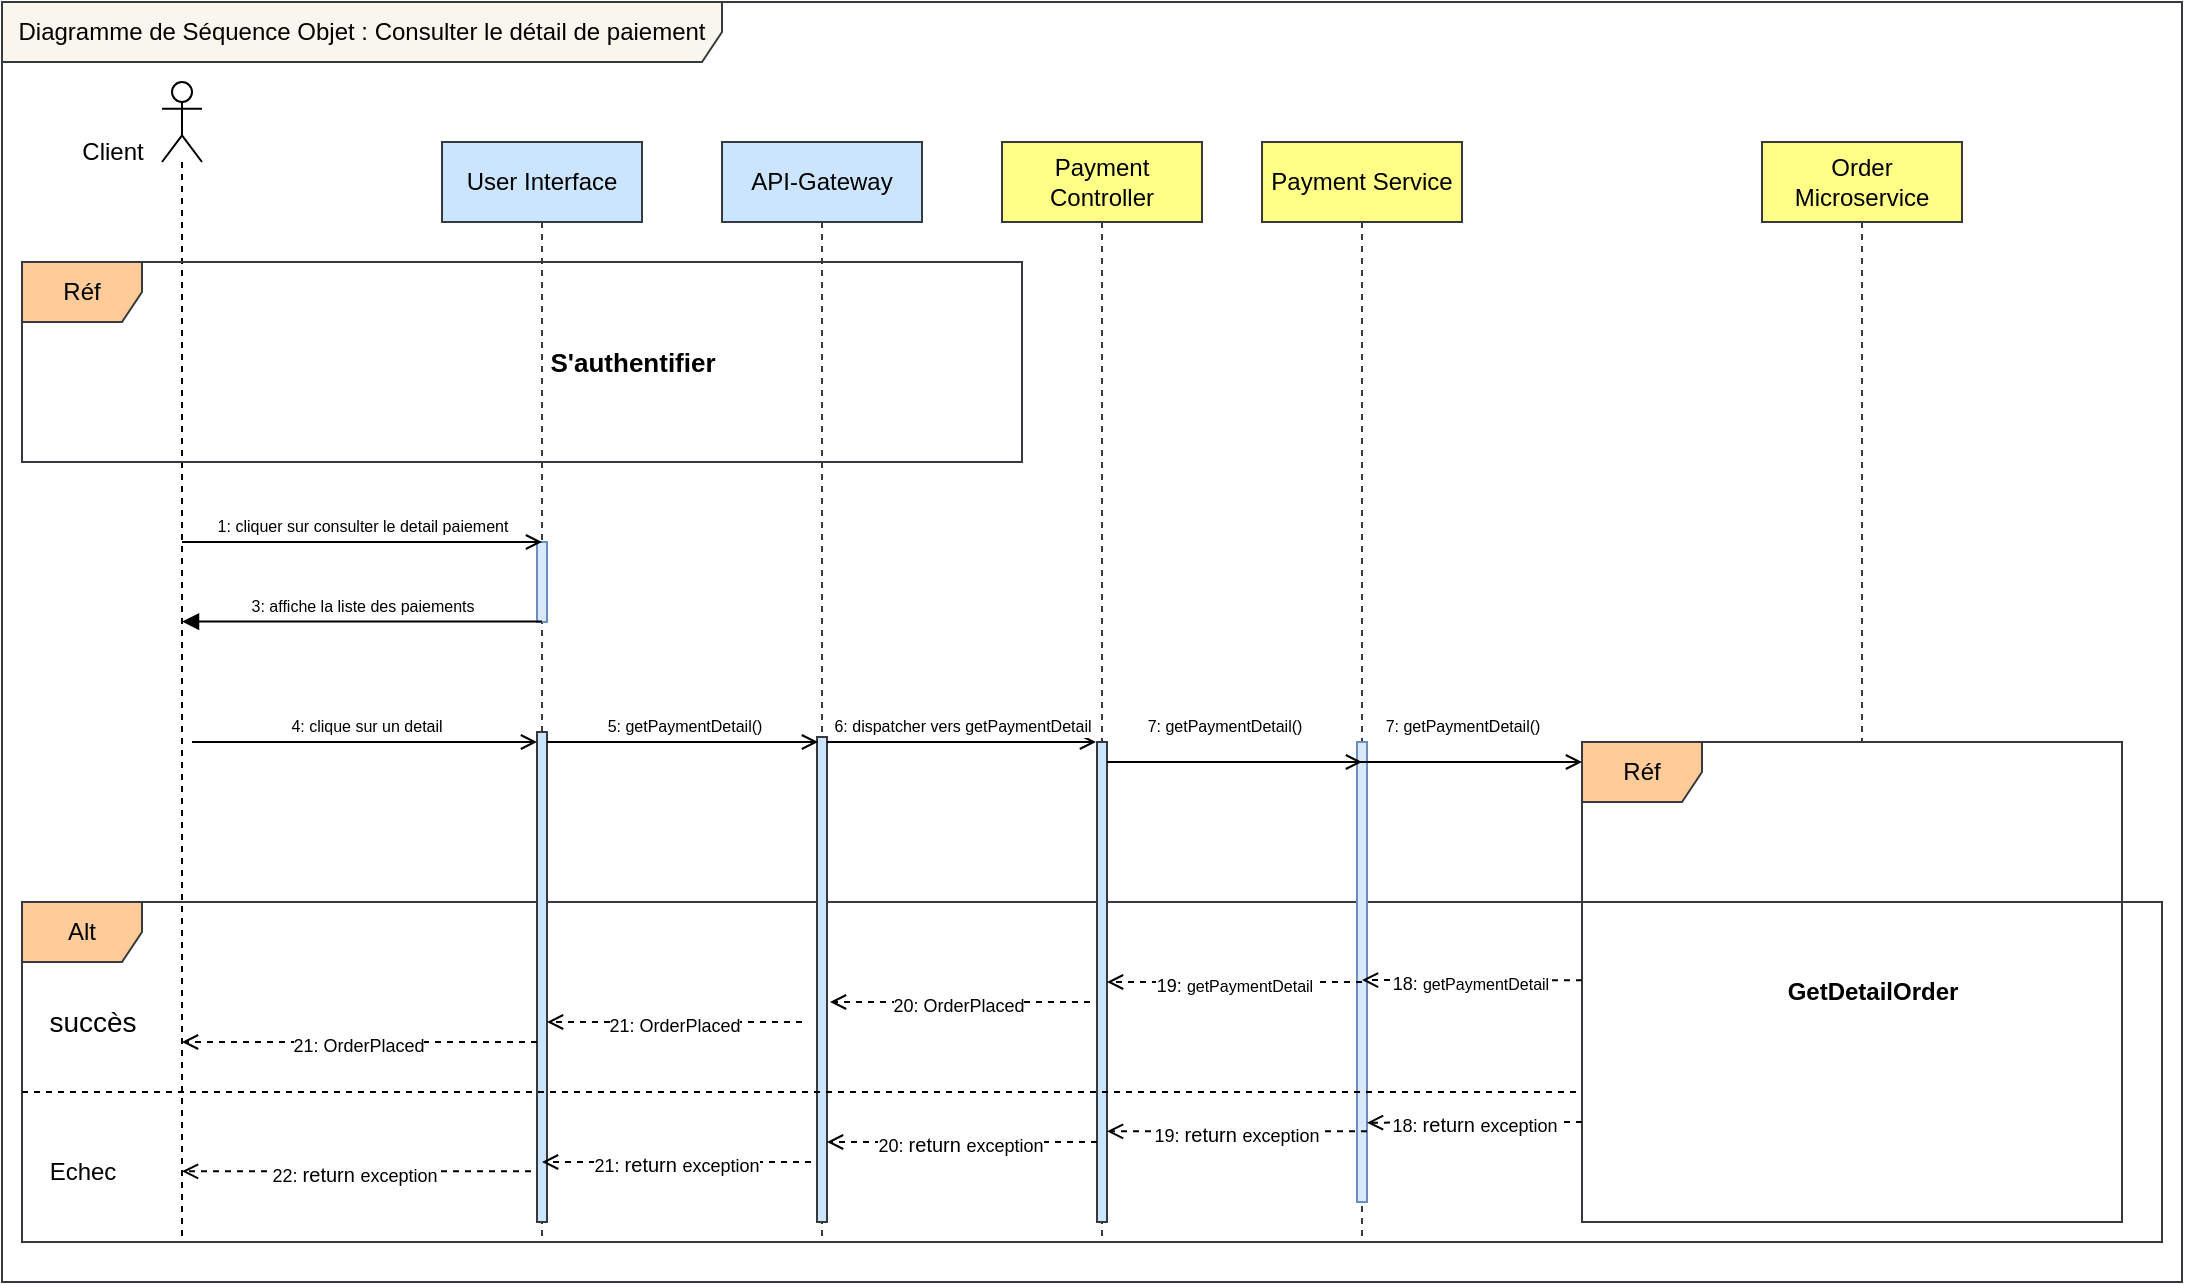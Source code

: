 <mxfile version="24.7.16">
  <diagram name="Page-1" id="hstbj9NbxIu9y6kMWlXi">
    <mxGraphModel dx="833" dy="432" grid="1" gridSize="10" guides="1" tooltips="1" connect="1" arrows="1" fold="1" page="1" pageScale="1" pageWidth="850" pageHeight="1100" math="0" shadow="0">
      <root>
        <mxCell id="0" />
        <mxCell id="1" parent="0" />
        <mxCell id="dDlcalPJPc9BEfTmvSJ7-1" value="Alt" style="shape=umlFrame;whiteSpace=wrap;html=1;pointerEvents=0;fillColor=#ffcc99;strokeColor=#36393d;" vertex="1" parent="1">
          <mxGeometry x="290" y="490" width="1070" height="170" as="geometry" />
        </mxCell>
        <mxCell id="dDlcalPJPc9BEfTmvSJ7-2" value="" style="shape=umlLifeline;perimeter=lifelinePerimeter;whiteSpace=wrap;html=1;container=1;dropTarget=0;collapsible=0;recursiveResize=0;outlineConnect=0;portConstraint=eastwest;newEdgeStyle={&quot;curved&quot;:0,&quot;rounded&quot;:0};participant=umlActor;size=40;" vertex="1" parent="1">
          <mxGeometry x="360" y="80" width="20" height="580" as="geometry" />
        </mxCell>
        <mxCell id="dDlcalPJPc9BEfTmvSJ7-3" value="User Interface" style="shape=umlLifeline;perimeter=lifelinePerimeter;whiteSpace=wrap;html=1;container=1;dropTarget=0;collapsible=0;recursiveResize=0;outlineConnect=0;portConstraint=eastwest;newEdgeStyle={&quot;curved&quot;:0,&quot;rounded&quot;:0};fillColor=#cce5ff;strokeColor=#36393d;" vertex="1" parent="1">
          <mxGeometry x="500" y="110" width="100" height="550" as="geometry" />
        </mxCell>
        <mxCell id="dDlcalPJPc9BEfTmvSJ7-4" value="" style="html=1;points=[[0,0,0,0,5],[0,1,0,0,-5],[1,0,0,0,5],[1,1,0,0,-5]];perimeter=orthogonalPerimeter;outlineConnect=0;targetShapes=umlLifeline;portConstraint=eastwest;newEdgeStyle={&quot;curved&quot;:0,&quot;rounded&quot;:0};fillColor=#cce5ff;strokeColor=#36393d;" vertex="1" parent="dDlcalPJPc9BEfTmvSJ7-3">
          <mxGeometry x="47.5" y="295" width="5" height="245" as="geometry" />
        </mxCell>
        <mxCell id="dDlcalPJPc9BEfTmvSJ7-5" value="" style="html=1;points=[[0,0,0,0,5],[0,1,0,0,-5],[1,0,0,0,5],[1,1,0,0,-5]];perimeter=orthogonalPerimeter;outlineConnect=0;targetShapes=umlLifeline;portConstraint=eastwest;newEdgeStyle={&quot;curved&quot;:0,&quot;rounded&quot;:0};fillColor=#dae8fc;strokeColor=#6c8ebf;" vertex="1" parent="dDlcalPJPc9BEfTmvSJ7-3">
          <mxGeometry x="47.5" y="200" width="5" height="40" as="geometry" />
        </mxCell>
        <mxCell id="dDlcalPJPc9BEfTmvSJ7-6" value="API-Gateway" style="shape=umlLifeline;perimeter=lifelinePerimeter;whiteSpace=wrap;html=1;container=1;dropTarget=0;collapsible=0;recursiveResize=0;outlineConnect=0;portConstraint=eastwest;newEdgeStyle={&quot;curved&quot;:0,&quot;rounded&quot;:0};fillColor=#cce5ff;strokeColor=#36393d;" vertex="1" parent="1">
          <mxGeometry x="640" y="110" width="100" height="550" as="geometry" />
        </mxCell>
        <mxCell id="dDlcalPJPc9BEfTmvSJ7-7" value="" style="html=1;points=[[0,0,0,0,5],[0,1,0,0,-5],[1,0,0,0,5],[1,1,0,0,-5]];perimeter=orthogonalPerimeter;outlineConnect=0;targetShapes=umlLifeline;portConstraint=eastwest;newEdgeStyle={&quot;curved&quot;:0,&quot;rounded&quot;:0};fillColor=#cce5ff;strokeColor=#36393d;" vertex="1" parent="dDlcalPJPc9BEfTmvSJ7-6">
          <mxGeometry x="47.5" y="297.5" width="5" height="242.5" as="geometry" />
        </mxCell>
        <mxCell id="dDlcalPJPc9BEfTmvSJ7-8" value="Payment Controller" style="shape=umlLifeline;perimeter=lifelinePerimeter;whiteSpace=wrap;html=1;container=1;dropTarget=0;collapsible=0;recursiveResize=0;outlineConnect=0;portConstraint=eastwest;newEdgeStyle={&quot;curved&quot;:0,&quot;rounded&quot;:0};fillColor=#ffff88;strokeColor=#36393d;" vertex="1" parent="1">
          <mxGeometry x="780" y="110" width="100" height="550" as="geometry" />
        </mxCell>
        <mxCell id="dDlcalPJPc9BEfTmvSJ7-9" value="Payment Service" style="shape=umlLifeline;perimeter=lifelinePerimeter;whiteSpace=wrap;html=1;container=1;dropTarget=0;collapsible=0;recursiveResize=0;outlineConnect=0;portConstraint=eastwest;newEdgeStyle={&quot;curved&quot;:0,&quot;rounded&quot;:0};fillColor=#ffff88;strokeColor=#36393d;" vertex="1" parent="1">
          <mxGeometry x="910" y="110" width="100" height="550" as="geometry" />
        </mxCell>
        <mxCell id="dDlcalPJPc9BEfTmvSJ7-11" value="Réf" style="shape=umlFrame;whiteSpace=wrap;html=1;pointerEvents=0;fillColor=#ffcc99;strokeColor=#36393d;" vertex="1" parent="1">
          <mxGeometry x="290" y="170" width="500" height="100" as="geometry" />
        </mxCell>
        <mxCell id="dDlcalPJPc9BEfTmvSJ7-12" value="&lt;b&gt;&lt;font style=&quot;font-size: 13px;&quot;&gt;S&#39;authentifier&lt;/font&gt;&lt;/b&gt;" style="text;html=1;align=center;verticalAlign=middle;resizable=0;points=[];autosize=1;strokeColor=none;fillColor=none;" vertex="1" parent="1">
          <mxGeometry x="540" y="205" width="110" height="30" as="geometry" />
        </mxCell>
        <mxCell id="dDlcalPJPc9BEfTmvSJ7-13" value="&lt;font style=&quot;font-size: 8px;&quot;&gt;1: cliquer sur consulter le detail paiement&lt;br&gt;&lt;/font&gt;" style="html=1;verticalAlign=bottom;endArrow=open;curved=0;rounded=0;endFill=0;" edge="1" parent="1" source="dDlcalPJPc9BEfTmvSJ7-2">
          <mxGeometry width="80" relative="1" as="geometry">
            <mxPoint x="375.31" y="310" as="sourcePoint" />
            <mxPoint x="550" y="310" as="targetPoint" />
          </mxGeometry>
        </mxCell>
        <mxCell id="dDlcalPJPc9BEfTmvSJ7-14" value="&lt;font style=&quot;font-size: 8px;&quot;&gt;3: affiche la liste des paiements&lt;br&gt;&lt;/font&gt;" style="html=1;verticalAlign=bottom;endArrow=block;curved=0;rounded=0;" edge="1" parent="1" target="dDlcalPJPc9BEfTmvSJ7-2">
          <mxGeometry width="80" relative="1" as="geometry">
            <mxPoint x="550" y="349.76" as="sourcePoint" />
            <mxPoint x="375.5" y="349.76" as="targetPoint" />
          </mxGeometry>
        </mxCell>
        <mxCell id="dDlcalPJPc9BEfTmvSJ7-15" value="&lt;font style=&quot;font-size: 8px;&quot;&gt;4: clique sur un detail&lt;br&gt;&lt;/font&gt;" style="html=1;verticalAlign=bottom;endArrow=open;curved=0;rounded=0;entryX=0;entryY=0;entryDx=0;entryDy=5;entryPerimeter=0;endFill=0;" edge="1" parent="1" target="dDlcalPJPc9BEfTmvSJ7-4">
          <mxGeometry width="80" relative="1" as="geometry">
            <mxPoint x="375" y="410" as="sourcePoint" />
            <mxPoint x="540" y="410" as="targetPoint" />
          </mxGeometry>
        </mxCell>
        <mxCell id="dDlcalPJPc9BEfTmvSJ7-16" value="&lt;font style=&quot;font-size: 8px;&quot;&gt;5: getPaymentDetail()&lt;/font&gt;" style="html=1;verticalAlign=bottom;endArrow=open;curved=0;rounded=0;exitX=1;exitY=0;exitDx=0;exitDy=5;exitPerimeter=0;endFill=0;" edge="1" parent="1" source="dDlcalPJPc9BEfTmvSJ7-4">
          <mxGeometry width="80" relative="1" as="geometry">
            <mxPoint x="560" y="410" as="sourcePoint" />
            <mxPoint x="688" y="410" as="targetPoint" />
          </mxGeometry>
        </mxCell>
        <mxCell id="dDlcalPJPc9BEfTmvSJ7-17" value="" style="html=1;points=[[0,0,0,0,5],[0,1,0,0,-5],[1,0,0,0,5],[1,1,0,0,-5]];perimeter=orthogonalPerimeter;outlineConnect=0;targetShapes=umlLifeline;portConstraint=eastwest;newEdgeStyle={&quot;curved&quot;:0,&quot;rounded&quot;:0};fillColor=#cce5ff;strokeColor=#36393d;" vertex="1" parent="1">
          <mxGeometry x="827.5" y="410" width="5" height="240" as="geometry" />
        </mxCell>
        <mxCell id="dDlcalPJPc9BEfTmvSJ7-18" value="" style="html=1;points=[[0,0,0,0,5],[0,1,0,0,-5],[1,0,0,0,5],[1,1,0,0,-5]];perimeter=orthogonalPerimeter;outlineConnect=0;targetShapes=umlLifeline;portConstraint=eastwest;newEdgeStyle={&quot;curved&quot;:0,&quot;rounded&quot;:0};fillColor=#dae8fc;strokeColor=#6c8ebf;" vertex="1" parent="1">
          <mxGeometry x="957.5" y="410" width="5" height="230" as="geometry" />
        </mxCell>
        <mxCell id="dDlcalPJPc9BEfTmvSJ7-19" value="&lt;font style=&quot;font-size: 8px;&quot;&gt;6: dispatcher vers &lt;font style=&quot;font-size: 8px;&quot;&gt;getPaymentDetail&lt;/font&gt;&lt;/font&gt;" style="html=1;verticalAlign=bottom;endArrow=open;curved=0;rounded=0;endFill=0;" edge="1" parent="1" source="dDlcalPJPc9BEfTmvSJ7-7">
          <mxGeometry x="-0.003" width="80" relative="1" as="geometry">
            <mxPoint x="697" y="410" as="sourcePoint" />
            <mxPoint x="827" y="410" as="targetPoint" />
            <mxPoint as="offset" />
          </mxGeometry>
        </mxCell>
        <mxCell id="dDlcalPJPc9BEfTmvSJ7-20" value="&lt;font style=&quot;font-size: 8px;&quot;&gt;7: &lt;/font&gt;&lt;font style=&quot;font-size: 8px;&quot;&gt;&lt;font style=&quot;font-size: 8px;&quot;&gt;getPaymentDetail&lt;/font&gt;&lt;/font&gt;&lt;font style=&quot;font-size: 8px;&quot;&gt;&lt;font style=&quot;font-size: 8px;&quot;&gt;&lt;font style=&quot;font-size: 8px;&quot;&gt;()&lt;/font&gt;&lt;/font&gt;&lt;/font&gt;" style="html=1;verticalAlign=bottom;endArrow=open;rounded=0;endFill=0;" edge="1" parent="1" source="dDlcalPJPc9BEfTmvSJ7-17">
          <mxGeometry x="-0.08" y="10" width="80" relative="1" as="geometry">
            <mxPoint x="840" y="420" as="sourcePoint" />
            <mxPoint x="960" y="420" as="targetPoint" />
            <mxPoint as="offset" />
          </mxGeometry>
        </mxCell>
        <mxCell id="dDlcalPJPc9BEfTmvSJ7-21" value="Echec" style="text;html=1;align=center;verticalAlign=middle;resizable=0;points=[];autosize=1;strokeColor=none;fillColor=none;" vertex="1" parent="1">
          <mxGeometry x="290" y="610" width="60" height="30" as="geometry" />
        </mxCell>
        <mxCell id="dDlcalPJPc9BEfTmvSJ7-22" value="&lt;h2 style=&quot;font-size: 17px;&quot; class=&quot;AdresseDefinition&quot;&gt;&#x9;&#x9;&#x9;&#x9;&lt;font style=&quot;font-size: 14px; font-weight: normal;&quot;&gt;succès&lt;/font&gt;&lt;/h2&gt;" style="text;html=1;align=center;verticalAlign=middle;resizable=0;points=[];autosize=1;strokeColor=none;fillColor=none;" vertex="1" parent="1">
          <mxGeometry x="290" y="520" width="70" height="60" as="geometry" />
        </mxCell>
        <mxCell id="dDlcalPJPc9BEfTmvSJ7-23" value="" style="line;strokeWidth=1;fillColor=none;align=left;verticalAlign=middle;spacingTop=-1;spacingLeft=3;spacingRight=3;rotatable=0;labelPosition=right;points=[];portConstraint=eastwest;strokeColor=inherit;dashed=1;" vertex="1" parent="1">
          <mxGeometry x="290" y="581" width="780" height="8" as="geometry" />
        </mxCell>
        <mxCell id="dDlcalPJPc9BEfTmvSJ7-24" value="Diagramme de Séquence Objet : Consulter le détail de paiement" style="shape=umlFrame;whiteSpace=wrap;html=1;pointerEvents=0;width=360;height=30;fillColor=#f9f7ed;strokeColor=#36393d;" vertex="1" parent="1">
          <mxGeometry x="280" y="40" width="1090" height="640" as="geometry" />
        </mxCell>
        <mxCell id="dDlcalPJPc9BEfTmvSJ7-25" value="Client" style="text;html=1;align=center;verticalAlign=middle;resizable=0;points=[];autosize=1;strokeColor=none;fillColor=none;" vertex="1" parent="1">
          <mxGeometry x="310" y="100" width="50" height="30" as="geometry" />
        </mxCell>
        <mxCell id="dDlcalPJPc9BEfTmvSJ7-27" value="Order Microservice" style="shape=umlLifeline;perimeter=lifelinePerimeter;whiteSpace=wrap;html=1;container=1;dropTarget=0;collapsible=0;recursiveResize=0;outlineConnect=0;portConstraint=eastwest;newEdgeStyle={&quot;curved&quot;:0,&quot;rounded&quot;:0};fillColor=#ffff88;strokeColor=#36393d;" vertex="1" parent="1">
          <mxGeometry x="1160" y="110" width="100" height="300" as="geometry" />
        </mxCell>
        <mxCell id="dDlcalPJPc9BEfTmvSJ7-51" value="" style="html=1;verticalAlign=bottom;endArrow=open;rounded=0;dashed=1;endFill=0;" edge="1" parent="1" target="dDlcalPJPc9BEfTmvSJ7-17">
          <mxGeometry x="-0.08" y="10" width="80" relative="1" as="geometry">
            <mxPoint x="960" y="530" as="sourcePoint" />
            <mxPoint x="840" y="530" as="targetPoint" />
            <mxPoint as="offset" />
          </mxGeometry>
        </mxCell>
        <mxCell id="dDlcalPJPc9BEfTmvSJ7-52" value="&lt;font style=&quot;font-size: 9px;&quot;&gt;19: &lt;/font&gt;&lt;font style=&quot;font-size: 8px;&quot;&gt;&lt;font style=&quot;font-size: 8px;&quot;&gt;getPaymentDetail&lt;/font&gt;&lt;/font&gt;" style="edgeLabel;html=1;align=center;verticalAlign=middle;resizable=0;points=[];" vertex="1" connectable="0" parent="dDlcalPJPc9BEfTmvSJ7-51">
          <mxGeometry x="0.014" y="1" relative="1" as="geometry">
            <mxPoint as="offset" />
          </mxGeometry>
        </mxCell>
        <mxCell id="dDlcalPJPc9BEfTmvSJ7-53" value="" style="html=1;verticalAlign=bottom;endArrow=open;rounded=0;dashed=1;endFill=0;" edge="1" parent="1">
          <mxGeometry x="-0.08" y="10" width="80" relative="1" as="geometry">
            <mxPoint x="824" y="540" as="sourcePoint" />
            <mxPoint x="694" y="540" as="targetPoint" />
            <mxPoint as="offset" />
          </mxGeometry>
        </mxCell>
        <mxCell id="dDlcalPJPc9BEfTmvSJ7-54" value="&lt;font style=&quot;font-size: 9px;&quot;&gt;20&lt;/font&gt;&lt;font style=&quot;font-size: 9px;&quot;&gt;: OrderPlaced&lt;/font&gt;" style="edgeLabel;html=1;align=center;verticalAlign=middle;resizable=0;points=[];" vertex="1" connectable="0" parent="dDlcalPJPc9BEfTmvSJ7-53">
          <mxGeometry x="0.014" y="1" relative="1" as="geometry">
            <mxPoint as="offset" />
          </mxGeometry>
        </mxCell>
        <mxCell id="dDlcalPJPc9BEfTmvSJ7-55" value="" style="html=1;verticalAlign=bottom;endArrow=open;rounded=0;dashed=1;endFill=0;" edge="1" parent="1" target="dDlcalPJPc9BEfTmvSJ7-4">
          <mxGeometry x="-0.08" y="10" width="80" relative="1" as="geometry">
            <mxPoint x="680" y="550" as="sourcePoint" />
            <mxPoint x="560" y="550" as="targetPoint" />
            <mxPoint as="offset" />
          </mxGeometry>
        </mxCell>
        <mxCell id="dDlcalPJPc9BEfTmvSJ7-56" value="&lt;font style=&quot;font-size: 9px;&quot;&gt;21: OrderPlaced&lt;/font&gt;" style="edgeLabel;html=1;align=center;verticalAlign=middle;resizable=0;points=[];" vertex="1" connectable="0" parent="dDlcalPJPc9BEfTmvSJ7-55">
          <mxGeometry x="0.014" y="1" relative="1" as="geometry">
            <mxPoint as="offset" />
          </mxGeometry>
        </mxCell>
        <mxCell id="dDlcalPJPc9BEfTmvSJ7-57" value="" style="html=1;verticalAlign=bottom;endArrow=open;rounded=0;dashed=1;endFill=0;" edge="1" parent="1" source="dDlcalPJPc9BEfTmvSJ7-4" target="dDlcalPJPc9BEfTmvSJ7-2">
          <mxGeometry x="-0.08" y="10" width="80" relative="1" as="geometry">
            <mxPoint x="540" y="560" as="sourcePoint" />
            <mxPoint x="415" y="560" as="targetPoint" />
            <mxPoint as="offset" />
            <Array as="points">
              <mxPoint x="510" y="560" />
            </Array>
          </mxGeometry>
        </mxCell>
        <mxCell id="dDlcalPJPc9BEfTmvSJ7-58" value="&lt;font style=&quot;font-size: 9px;&quot;&gt;21: OrderPlaced&lt;/font&gt;" style="edgeLabel;html=1;align=center;verticalAlign=middle;resizable=0;points=[];" vertex="1" connectable="0" parent="dDlcalPJPc9BEfTmvSJ7-57">
          <mxGeometry x="0.014" y="1" relative="1" as="geometry">
            <mxPoint as="offset" />
          </mxGeometry>
        </mxCell>
        <mxCell id="dDlcalPJPc9BEfTmvSJ7-59" value="" style="html=1;verticalAlign=bottom;endArrow=open;rounded=0;dashed=1;endFill=0;" edge="1" parent="1" target="dDlcalPJPc9BEfTmvSJ7-17">
          <mxGeometry x="-0.08" y="10" width="80" relative="1" as="geometry">
            <mxPoint x="962.5" y="604.66" as="sourcePoint" />
            <mxPoint x="836" y="605" as="targetPoint" />
            <mxPoint as="offset" />
          </mxGeometry>
        </mxCell>
        <mxCell id="dDlcalPJPc9BEfTmvSJ7-60" value="&lt;font style=&quot;font-size: 9px;&quot;&gt;19: &lt;/font&gt;&lt;font style=&quot;font-size: 10px;&quot;&gt;return &lt;/font&gt;&lt;font style=&quot;font-size: 9px;&quot;&gt;exception&lt;br&gt;&lt;/font&gt;" style="edgeLabel;html=1;align=center;verticalAlign=middle;resizable=0;points=[];" vertex="1" connectable="0" parent="dDlcalPJPc9BEfTmvSJ7-59">
          <mxGeometry x="0.014" y="1" relative="1" as="geometry">
            <mxPoint as="offset" />
          </mxGeometry>
        </mxCell>
        <mxCell id="dDlcalPJPc9BEfTmvSJ7-61" value="" style="html=1;verticalAlign=bottom;endArrow=open;rounded=0;dashed=1;endFill=0;" edge="1" parent="1" target="dDlcalPJPc9BEfTmvSJ7-7">
          <mxGeometry x="-0.08" y="10" width="80" relative="1" as="geometry">
            <mxPoint x="827.5" y="610" as="sourcePoint" />
            <mxPoint x="700.5" y="610" as="targetPoint" />
            <mxPoint as="offset" />
          </mxGeometry>
        </mxCell>
        <mxCell id="dDlcalPJPc9BEfTmvSJ7-62" value="&lt;font style=&quot;font-size: 9px;&quot;&gt;20: &lt;/font&gt;&lt;font style=&quot;font-size: 10px;&quot;&gt;return &lt;/font&gt;&lt;font style=&quot;font-size: 9px;&quot;&gt;exception&lt;/font&gt;" style="edgeLabel;html=1;align=center;verticalAlign=middle;resizable=0;points=[];" vertex="1" connectable="0" parent="dDlcalPJPc9BEfTmvSJ7-61">
          <mxGeometry x="0.014" y="1" relative="1" as="geometry">
            <mxPoint as="offset" />
          </mxGeometry>
        </mxCell>
        <mxCell id="dDlcalPJPc9BEfTmvSJ7-63" value="" style="html=1;verticalAlign=bottom;endArrow=open;rounded=0;dashed=1;endFill=0;" edge="1" parent="1">
          <mxGeometry x="-0.08" y="10" width="80" relative="1" as="geometry">
            <mxPoint x="684.5" y="620" as="sourcePoint" />
            <mxPoint x="550" y="620" as="targetPoint" />
            <mxPoint as="offset" />
          </mxGeometry>
        </mxCell>
        <mxCell id="dDlcalPJPc9BEfTmvSJ7-64" value="&lt;font style=&quot;font-size: 9px;&quot;&gt;21: &lt;/font&gt;&lt;font style=&quot;font-size: 10px;&quot;&gt;return &lt;/font&gt;&lt;font style=&quot;font-size: 9px;&quot;&gt;exception&lt;/font&gt;" style="edgeLabel;html=1;align=center;verticalAlign=middle;resizable=0;points=[];" vertex="1" connectable="0" parent="dDlcalPJPc9BEfTmvSJ7-63">
          <mxGeometry x="0.014" y="1" relative="1" as="geometry">
            <mxPoint as="offset" />
          </mxGeometry>
        </mxCell>
        <mxCell id="dDlcalPJPc9BEfTmvSJ7-65" value="" style="html=1;verticalAlign=bottom;endArrow=open;rounded=0;dashed=1;endFill=0;" edge="1" parent="1" target="dDlcalPJPc9BEfTmvSJ7-2">
          <mxGeometry x="-0.08" y="10" width="80" relative="1" as="geometry">
            <mxPoint x="544.5" y="624.66" as="sourcePoint" />
            <mxPoint x="410" y="624.66" as="targetPoint" />
            <mxPoint as="offset" />
          </mxGeometry>
        </mxCell>
        <mxCell id="dDlcalPJPc9BEfTmvSJ7-66" value="&lt;font style=&quot;font-size: 9px;&quot;&gt;22: &lt;/font&gt;&lt;font style=&quot;font-size: 10px;&quot;&gt;return &lt;/font&gt;&lt;font style=&quot;font-size: 9px;&quot;&gt;exception&lt;/font&gt;" style="edgeLabel;html=1;align=center;verticalAlign=middle;resizable=0;points=[];" vertex="1" connectable="0" parent="dDlcalPJPc9BEfTmvSJ7-65">
          <mxGeometry x="0.014" y="1" relative="1" as="geometry">
            <mxPoint as="offset" />
          </mxGeometry>
        </mxCell>
        <mxCell id="dDlcalPJPc9BEfTmvSJ7-67" value="Réf" style="shape=umlFrame;whiteSpace=wrap;html=1;pointerEvents=0;fillColor=#ffcc99;strokeColor=#36393d;" vertex="1" parent="1">
          <mxGeometry x="1070" y="410" width="270" height="240" as="geometry" />
        </mxCell>
        <mxCell id="dDlcalPJPc9BEfTmvSJ7-68" value="&lt;b&gt;GetDetailOrder&lt;/b&gt;" style="text;html=1;align=center;verticalAlign=middle;resizable=0;points=[];autosize=1;strokeColor=none;fillColor=none;" vertex="1" parent="1">
          <mxGeometry x="1160" y="520" width="110" height="30" as="geometry" />
        </mxCell>
        <mxCell id="dDlcalPJPc9BEfTmvSJ7-69" value="&lt;font style=&quot;font-size: 8px;&quot;&gt;7: &lt;/font&gt;&lt;font style=&quot;font-size: 8px;&quot;&gt;&lt;font style=&quot;font-size: 8px;&quot;&gt;getPaymentDetail&lt;/font&gt;&lt;/font&gt;&lt;font style=&quot;font-size: 8px;&quot;&gt;&lt;font style=&quot;font-size: 8px;&quot;&gt;&lt;font style=&quot;font-size: 8px;&quot;&gt;()&lt;/font&gt;&lt;/font&gt;&lt;/font&gt;" style="html=1;verticalAlign=bottom;endArrow=open;rounded=0;endFill=0;" edge="1" parent="1">
          <mxGeometry x="-0.08" y="10" width="80" relative="1" as="geometry">
            <mxPoint x="957.5" y="420" as="sourcePoint" />
            <mxPoint x="1070" y="420" as="targetPoint" />
            <mxPoint as="offset" />
          </mxGeometry>
        </mxCell>
        <mxCell id="dDlcalPJPc9BEfTmvSJ7-70" value="" style="html=1;verticalAlign=bottom;endArrow=open;rounded=0;dashed=1;endFill=0;" edge="1" parent="1">
          <mxGeometry x="-0.08" y="10" width="80" relative="1" as="geometry">
            <mxPoint x="1070" y="529.17" as="sourcePoint" />
            <mxPoint x="960" y="529" as="targetPoint" />
            <mxPoint as="offset" />
          </mxGeometry>
        </mxCell>
        <mxCell id="dDlcalPJPc9BEfTmvSJ7-71" value="&lt;font style=&quot;font-size: 9px;&quot;&gt;18:&amp;nbsp;&lt;/font&gt;&lt;font style=&quot;font-size: 8px;&quot;&gt;&lt;font style=&quot;font-size: 8px;&quot;&gt;getPaymentDetail&lt;/font&gt;&lt;/font&gt;" style="edgeLabel;html=1;align=center;verticalAlign=middle;resizable=0;points=[];" vertex="1" connectable="0" parent="dDlcalPJPc9BEfTmvSJ7-70">
          <mxGeometry x="0.014" y="1" relative="1" as="geometry">
            <mxPoint as="offset" />
          </mxGeometry>
        </mxCell>
        <mxCell id="dDlcalPJPc9BEfTmvSJ7-73" value="" style="html=1;verticalAlign=bottom;endArrow=open;rounded=0;dashed=1;endFill=0;" edge="1" parent="1">
          <mxGeometry x="-0.08" y="10" width="80" relative="1" as="geometry">
            <mxPoint x="1070" y="600" as="sourcePoint" />
            <mxPoint x="962.5" y="600.34" as="targetPoint" />
            <mxPoint as="offset" />
          </mxGeometry>
        </mxCell>
        <mxCell id="dDlcalPJPc9BEfTmvSJ7-74" value="&lt;font style=&quot;font-size: 9px;&quot;&gt;18: &lt;/font&gt;&lt;font style=&quot;font-size: 10px;&quot;&gt;return &lt;/font&gt;&lt;font style=&quot;font-size: 9px;&quot;&gt;exception&lt;br&gt;&lt;/font&gt;" style="edgeLabel;html=1;align=center;verticalAlign=middle;resizable=0;points=[];" vertex="1" connectable="0" parent="dDlcalPJPc9BEfTmvSJ7-73">
          <mxGeometry x="0.014" y="1" relative="1" as="geometry">
            <mxPoint as="offset" />
          </mxGeometry>
        </mxCell>
      </root>
    </mxGraphModel>
  </diagram>
</mxfile>
